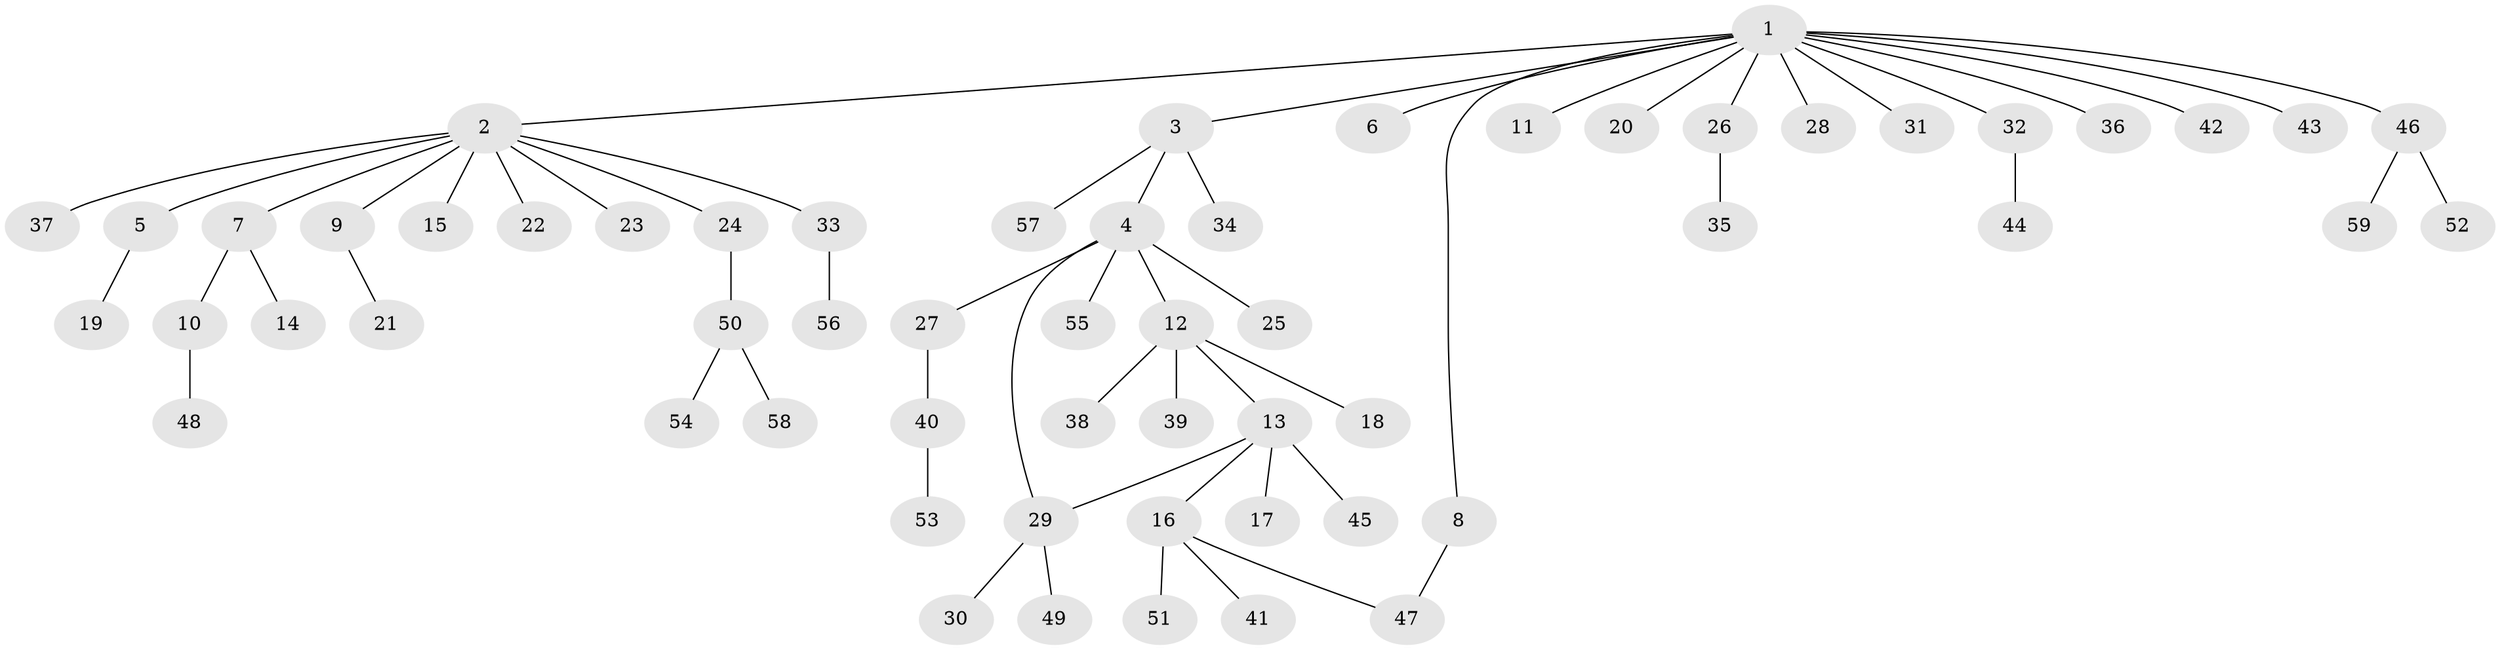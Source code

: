 // Generated by graph-tools (version 1.1) at 2025/01/03/09/25 03:01:39]
// undirected, 59 vertices, 60 edges
graph export_dot {
graph [start="1"]
  node [color=gray90,style=filled];
  1;
  2;
  3;
  4;
  5;
  6;
  7;
  8;
  9;
  10;
  11;
  12;
  13;
  14;
  15;
  16;
  17;
  18;
  19;
  20;
  21;
  22;
  23;
  24;
  25;
  26;
  27;
  28;
  29;
  30;
  31;
  32;
  33;
  34;
  35;
  36;
  37;
  38;
  39;
  40;
  41;
  42;
  43;
  44;
  45;
  46;
  47;
  48;
  49;
  50;
  51;
  52;
  53;
  54;
  55;
  56;
  57;
  58;
  59;
  1 -- 2;
  1 -- 3;
  1 -- 6;
  1 -- 8;
  1 -- 11;
  1 -- 20;
  1 -- 26;
  1 -- 28;
  1 -- 31;
  1 -- 32;
  1 -- 36;
  1 -- 42;
  1 -- 43;
  1 -- 46;
  2 -- 5;
  2 -- 7;
  2 -- 9;
  2 -- 15;
  2 -- 22;
  2 -- 23;
  2 -- 24;
  2 -- 33;
  2 -- 37;
  3 -- 4;
  3 -- 34;
  3 -- 57;
  4 -- 12;
  4 -- 25;
  4 -- 27;
  4 -- 29;
  4 -- 55;
  5 -- 19;
  7 -- 10;
  7 -- 14;
  8 -- 47;
  9 -- 21;
  10 -- 48;
  12 -- 13;
  12 -- 18;
  12 -- 38;
  12 -- 39;
  13 -- 16;
  13 -- 17;
  13 -- 29;
  13 -- 45;
  16 -- 41;
  16 -- 47;
  16 -- 51;
  24 -- 50;
  26 -- 35;
  27 -- 40;
  29 -- 30;
  29 -- 49;
  32 -- 44;
  33 -- 56;
  40 -- 53;
  46 -- 52;
  46 -- 59;
  50 -- 54;
  50 -- 58;
}
